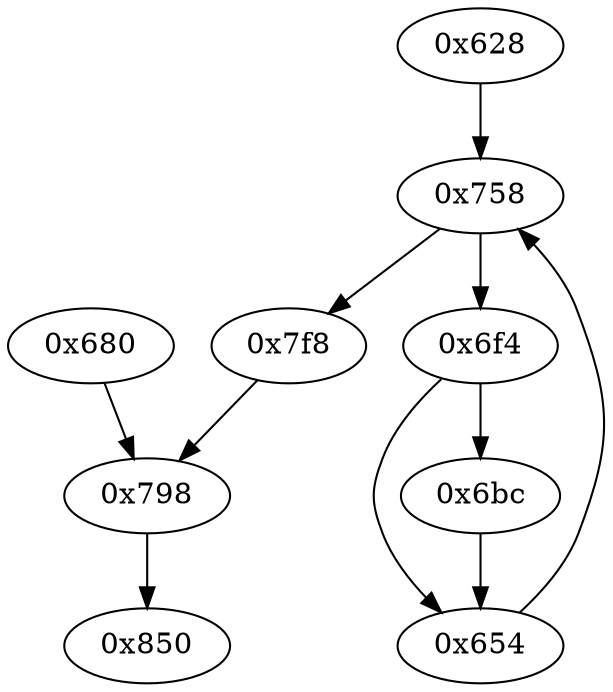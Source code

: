 strict digraph "" {
	"0x798"	 [opcode="[u'ldr', u'ldr', u'rsb', u'mvn', u'mul', u'mvn', u'ldr', u'orr', u'ldr', u'mov', u'cmn', u'mov', u'ldr', u'cmp', u'mov', u'mov', \
u'mov', u'cmn', u'mov', u'mov', u'teq', u'mvn', u'mov', u'b']"];
	"0x850"	 [opcode="[u'ldr', u'sub', u'pop']"];
	"0x798" -> "0x850";
	"0x680"	 [opcode="[u'ldr', u'cmp', u'mov']"];
	"0x680" -> "0x798";
	"0x628"	 [opcode="[u'push', u'add', u'sub', u'ldr', u'ldr', u'ldr', u'ldr', u'mov', u'mvn', u'mov', u'b']"];
	"0x758"	 [opcode="[u'str', u'str', u'str', u'ldr', u'ldr', u'ldr', u'cmp', u'mov', u'b']"];
	"0x628" -> "0x758";
	"0x654"	 [opcode="[u'ldr', u'mvn', u'orr', u'mvn', u'ldr', u'ldr', u'rsb', u'add', u'rsb']"];
	"0x654" -> "0x758";
	"0x6f4"	 [opcode="[u'ldr', u'ldr', u'ldrb', u'ldr', u'sub', u'add', u'mvn', u'add', u'str', u'ldr', u'eor', u'and', u'str', u'ldr', u'ldr', u'ldr', \
u'cmp', u'mov', u'b']"];
	"0x6f4" -> "0x654";
	"0x6bc"	 [opcode="[u'ldr', u'ldr', u'bic', u'mvn', u'and', u'orr', u'mov', u'b']"];
	"0x6f4" -> "0x6bc";
	"0x7f8"	 [opcode="[u'ldr', u'ldr', u'rsb', u'mvn', u'mul', u'mvn', u'ldr', u'orr', u'mov', u'cmn', u'mov', u'ldr', u'cmp', u'mov', u'mov', u'mov', \
u'cmn', u'mov', u'mov', u'teq', u'mov', u'b']"];
	"0x7f8" -> "0x798";
	"0x6bc" -> "0x654";
	"0x758" -> "0x6f4";
	"0x758" -> "0x7f8";
}
